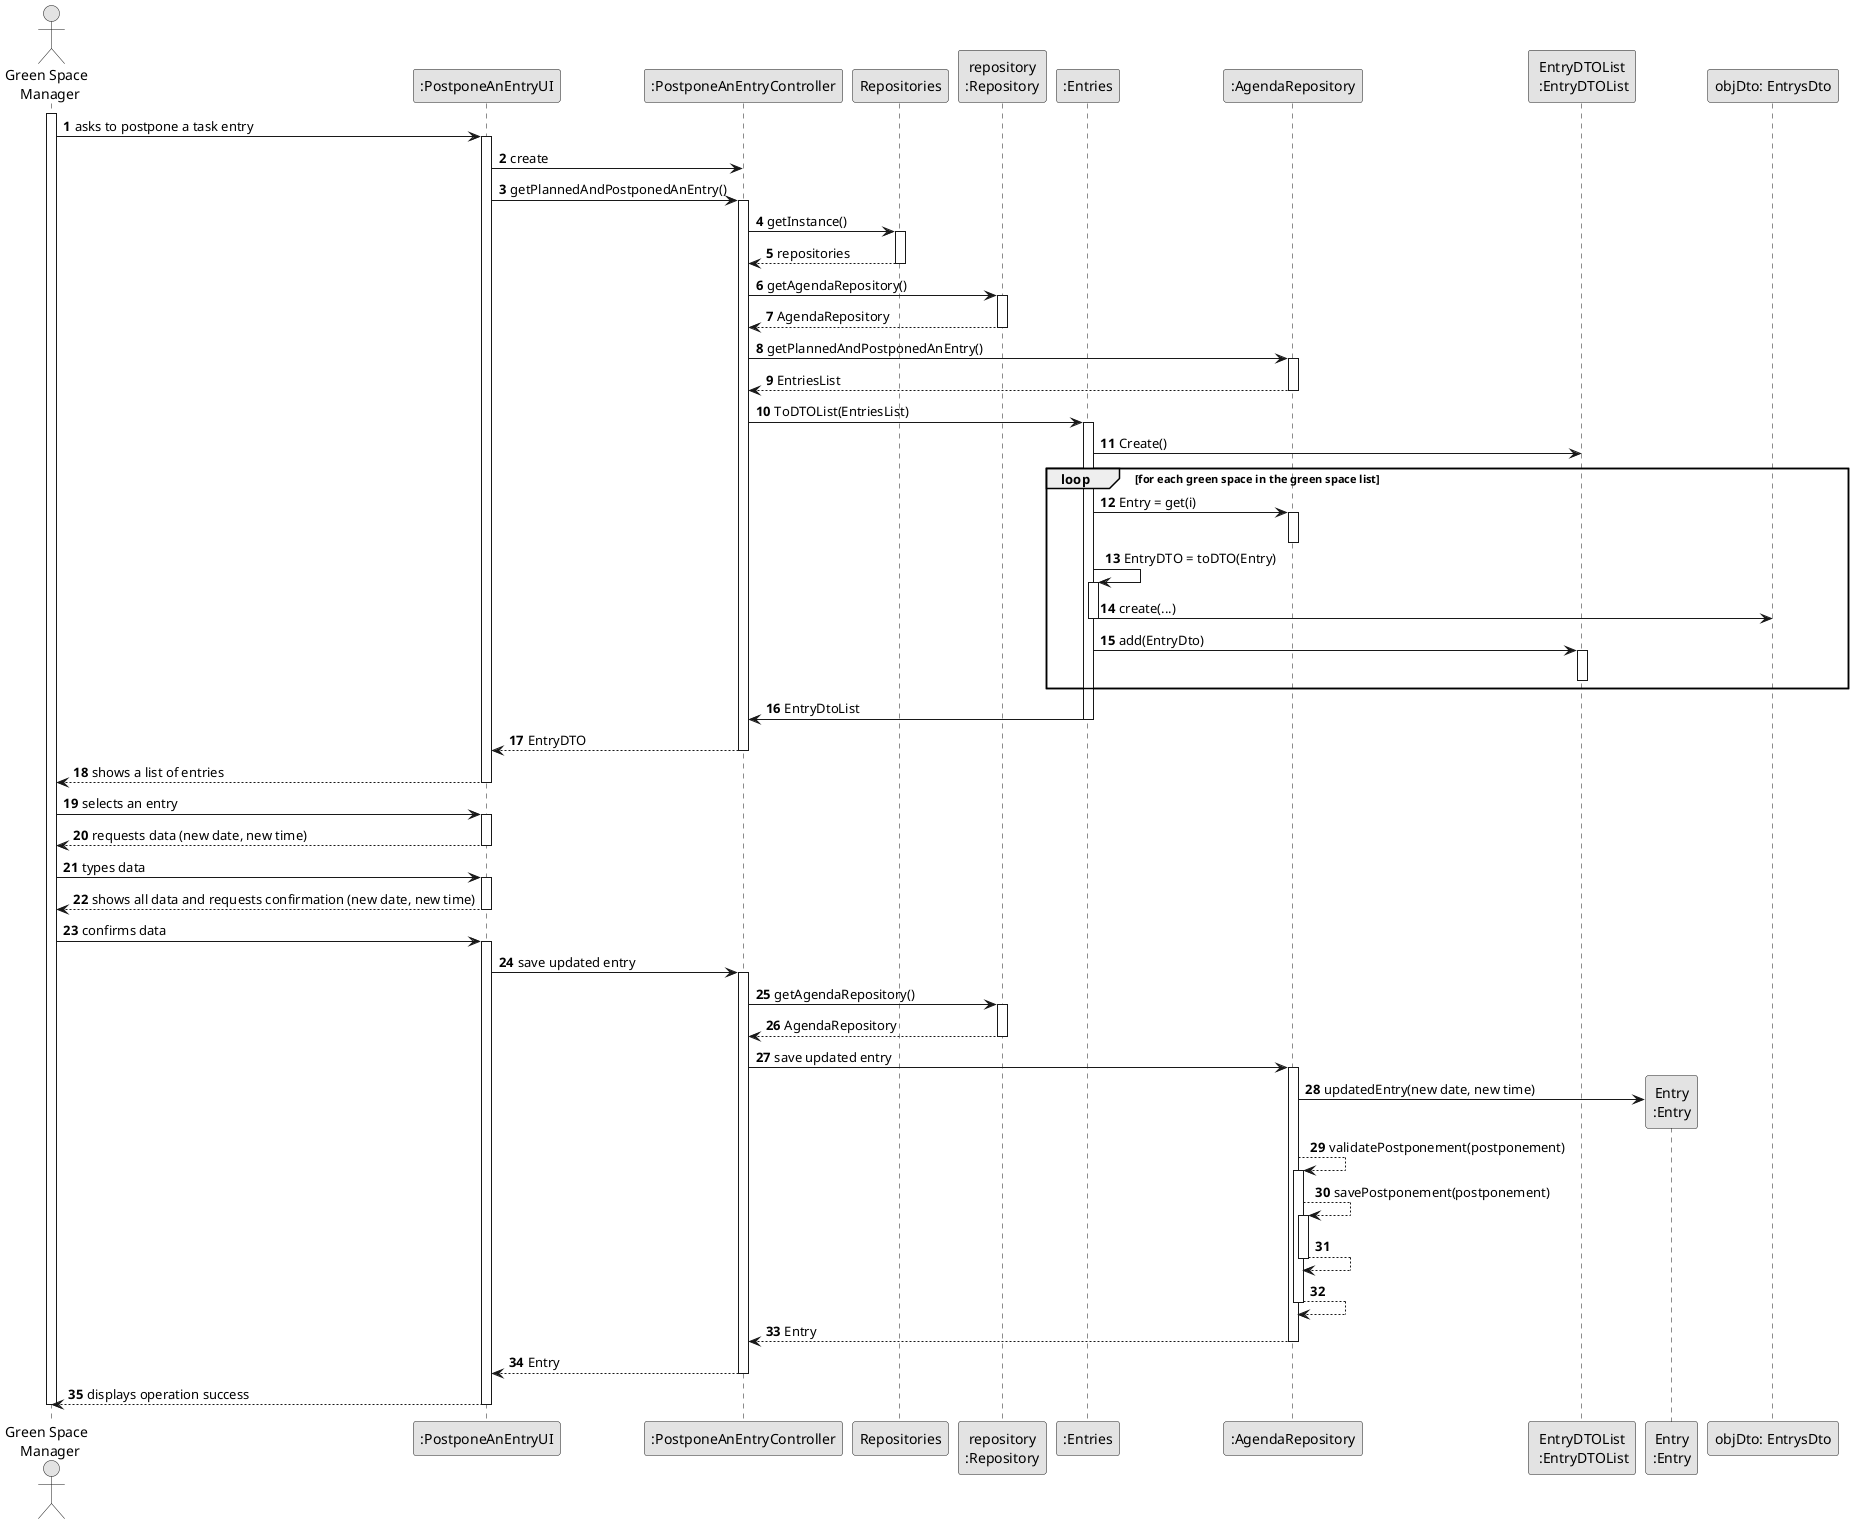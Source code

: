 @startuml
skinparam monochrome true
skinparam packageStyle rectangle
skinparam shadowing false

autonumber

'hide footbox
actor "Green Space \n Manager" as ADM
participant ":PostponeAnEntryUI" as UI
participant ":PostponeAnEntryController" as CTRL
participant "Repositories" as RepositorySingleton
participant "repository\n:Repository" as PLAT
participant ":Entries" as MAP
participant ":AgendaRepository" as URG
participant "EntryDTOList\n :EntryDTOList" as DTO

participant "Entry\n:Entry" as TASK
participant "objDto: EntrysDto" as GDTO


activate ADM

    ADM -> UI : asks to postpone a task entry
    activate UI
        UI -> CTRL : create
        UI -> CTRL : getPlannedAndPostponedAnEntry()
        activate CTRL

            CTRL -> RepositorySingleton : getInstance()
            activate RepositorySingleton

                RepositorySingleton --> CTRL : repositories
            deactivate RepositorySingleton

            CTRL -> PLAT : getAgendaRepository()
            activate PLAT

                PLAT --> CTRL : AgendaRepository
            deactivate PLAT

            CTRL -> URG : getPlannedAndPostponedAnEntry()
            activate URG

                URG --> CTRL : EntriesList
            deactivate URG

            CTRL -> MAP : ToDTOList(EntriesList)
            activate MAP
                MAP -> DTO: Create()
                loop for each green space in the green space list
                MAP -> URG: Entry = get(i)
                activate URG
                deactivate URG
                MAP -> MAP: EntryDTO = toDTO(Entry)
                activate MAP
                MAP -> GDTO: create(...)
                deactivate MAP
                MAP -> DTO: add(EntryDto)

                activate DTO
                deactivate DTO
                end
                MAP -> CTRL: EntryDtoList
            deactivate MAP

            CTRL --> UI : EntryDTO
        deactivate CTRL

        UI --> ADM : shows a list of entries
    deactivate UI
ADM -> UI : selects an entry
    activate UI

        UI --> ADM : requests data (new date, new time)
    deactivate UI

    ADM -> UI : types data
    activate UI

        UI --> ADM : shows all data and requests confirmation (new date, new time)
    deactivate UI

    ADM -> UI : confirms data
    activate UI
     UI -> CTRL : save updated entry
            activate CTRL

                CTRL -> PLAT : getAgendaRepository()
                activate PLAT

                    PLAT --> CTRL : AgendaRepository
                deactivate PLAT

                CTRL -> URG : save updated entry

                activate URG

                           URG -> TASK** : updatedEntry(new date, new time)
                           URG --> URG : validatePostponement(postponement)
                           activate URG
                           URG --> URG : savePostponement(postponement)
                           activate URG
                           URG --> URG
                           deactivate URG
                           URG --> URG
                           deactivate URG
                           URG --> CTRL : Entry
                           deactivate URG
        CTRL --> UI : Entry
            deactivate CTRL

                UI --> ADM : displays operation success
            deactivate UI
        deactivate ADM

@enduml